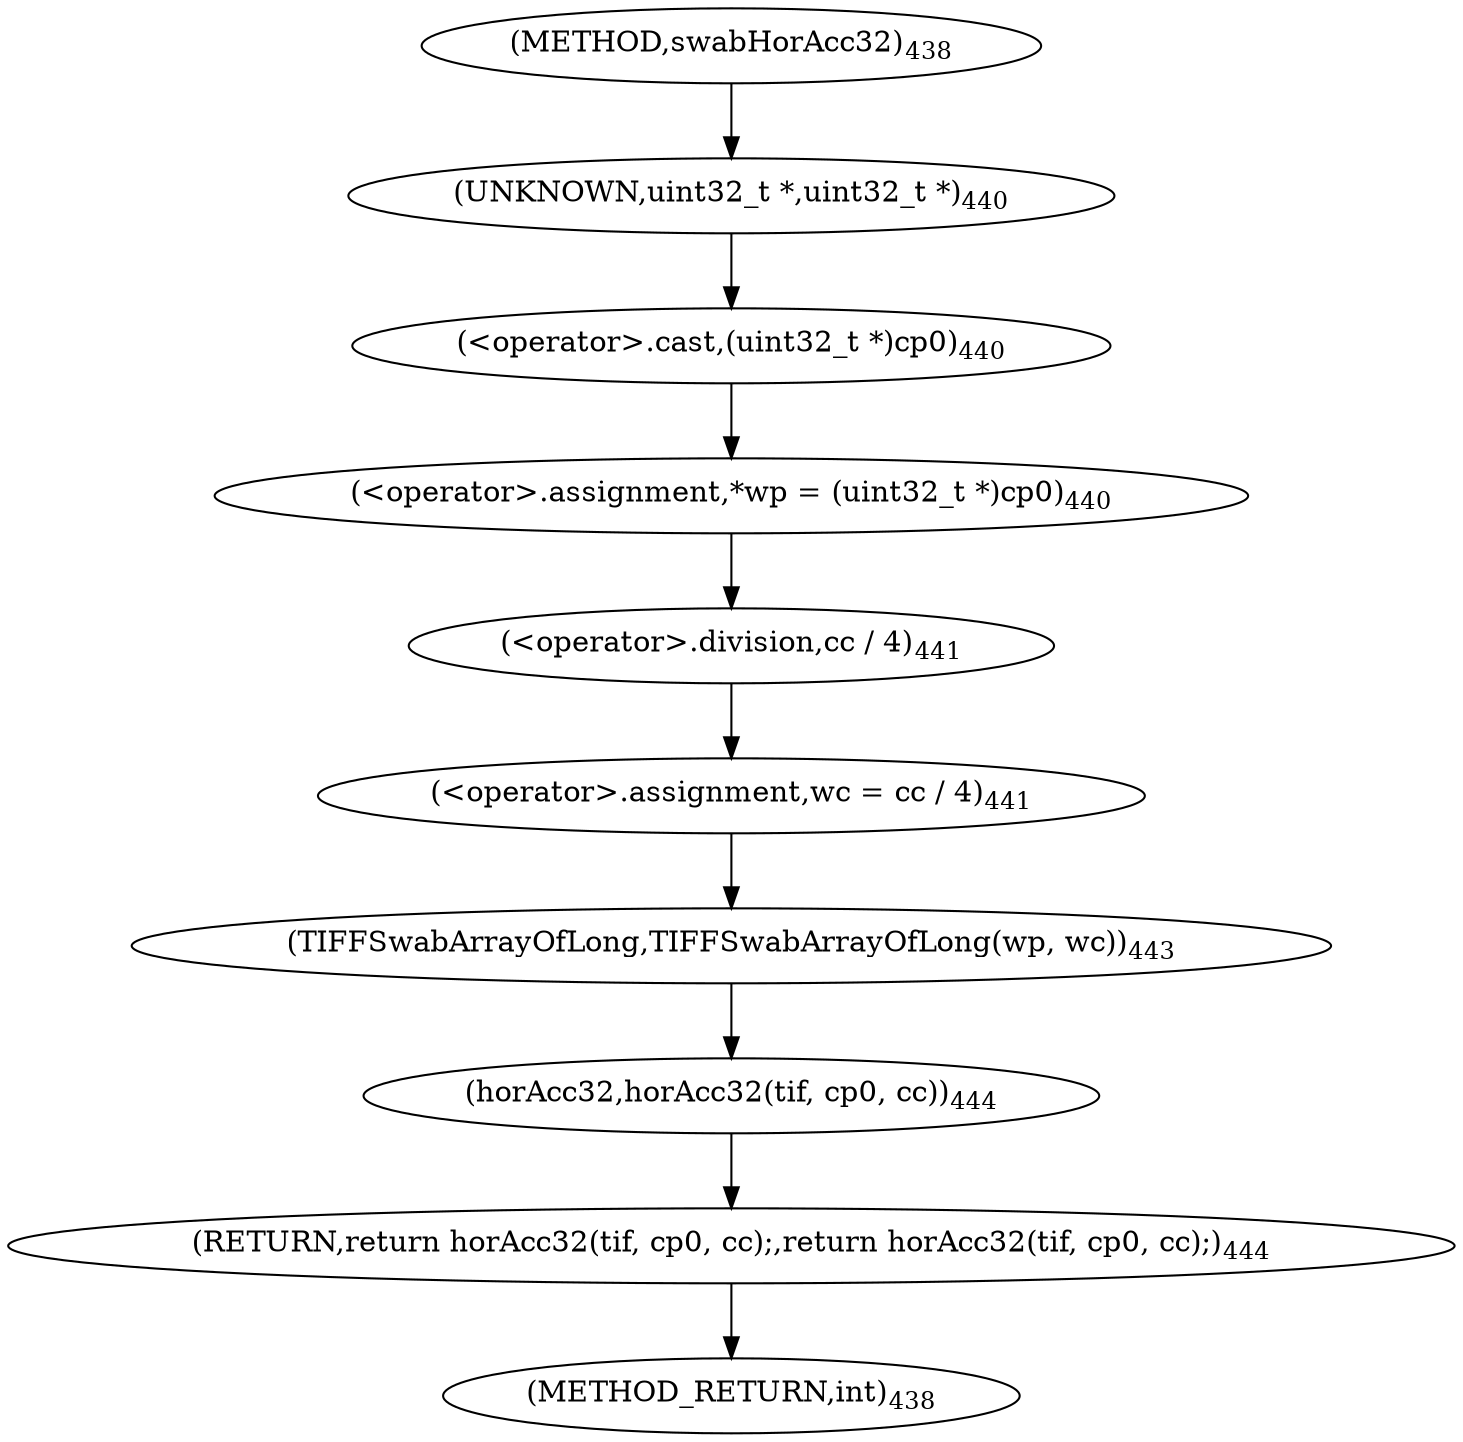 digraph "swabHorAcc32" {  
"37009" [label = <(&lt;operator&gt;.assignment,*wp = (uint32_t *)cp0)<SUB>440</SUB>> ]
"37015" [label = <(&lt;operator&gt;.assignment,wc = cc / 4)<SUB>441</SUB>> ]
"37020" [label = <(TIFFSwabArrayOfLong,TIFFSwabArrayOfLong(wp, wc))<SUB>443</SUB>> ]
"37023" [label = <(RETURN,return horAcc32(tif, cp0, cc);,return horAcc32(tif, cp0, cc);)<SUB>444</SUB>> ]
"37011" [label = <(&lt;operator&gt;.cast,(uint32_t *)cp0)<SUB>440</SUB>> ]
"37017" [label = <(&lt;operator&gt;.division,cc / 4)<SUB>441</SUB>> ]
"37024" [label = <(horAcc32,horAcc32(tif, cp0, cc))<SUB>444</SUB>> ]
"37012" [label = <(UNKNOWN,uint32_t *,uint32_t *)<SUB>440</SUB>> ]
"37003" [label = <(METHOD,swabHorAcc32)<SUB>438</SUB>> ]
"37028" [label = <(METHOD_RETURN,int)<SUB>438</SUB>> ]
  "37009" -> "37017" 
  "37015" -> "37020" 
  "37020" -> "37024" 
  "37023" -> "37028" 
  "37011" -> "37009" 
  "37017" -> "37015" 
  "37024" -> "37023" 
  "37012" -> "37011" 
  "37003" -> "37012" 
}
